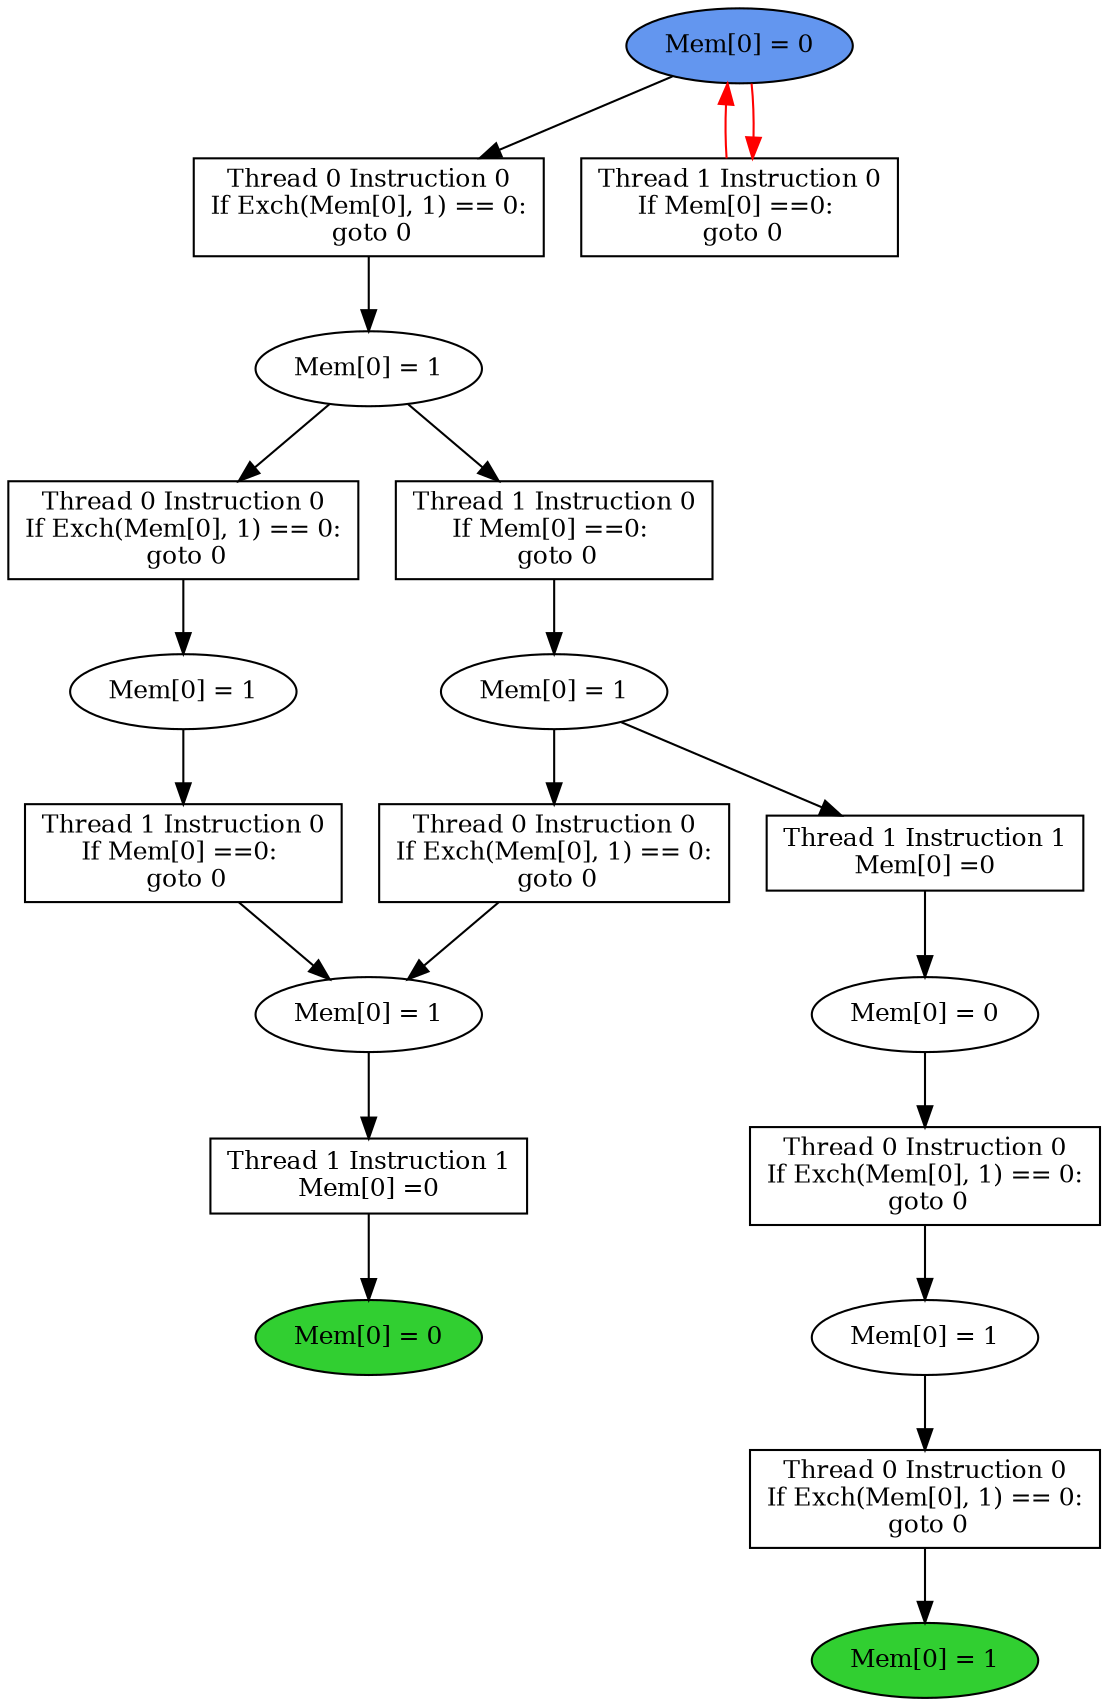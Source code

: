 digraph "graph" {
graph [fontsize=12]
node [fontsize=12]
edge [fontsize=12]
rankdir=TB;
"N15" -> "N14" [uuid = "<A0, END0>", color = "#000000", fontcolor = "#ffffff", style = "solid", label = "", dir = "forward", weight = "1"]
"N13" -> "N12" [uuid = "<A1, S5>", color = "#000000", fontcolor = "#ffffff", style = "solid", label = "", dir = "forward", weight = "1"]
"N9" -> "N8" [uuid = "<A2, END1>", color = "#000000", fontcolor = "#ffffff", style = "solid", label = "", dir = "forward", weight = "1"]
"N24" -> "N23" [uuid = "<A3, S4>", color = "#000000", fontcolor = "#ffffff", style = "solid", label = "", dir = "forward", weight = "1"]
"N11" -> "N10" [uuid = "<A4, S3>", color = "#000000", fontcolor = "#ffffff", style = "solid", label = "", dir = "forward", weight = "1"]
"N20" -> "N16" [uuid = "<A5, S2>", color = "#000000", fontcolor = "#ffffff", style = "solid", label = "", dir = "forward", weight = "1"]
"N19" -> "N18" [uuid = "<A6, S1>", color = "#000000", fontcolor = "#ffffff", style = "solid", label = "", dir = "forward", weight = "1"]
"N17" -> "N16" [uuid = "<A7, S2>", color = "#000000", fontcolor = "#ffffff", style = "solid", label = "", dir = "forward", weight = "1"]
"N22" -> "N21" [uuid = "<A8, S0>", color = "#000000", fontcolor = "#ffffff", style = "solid", label = "", dir = "forward", weight = "1"]
"N29" -> "N28" [uuid = "<A9, START$0>", color = "#ff0000", fontcolor = "#ffffff", style = "solid", label = "", dir = "back", weight = "1"]
"N16" -> "N15" [uuid = "<A0, S2>", color = "#000000", fontcolor = "#ffffff", style = "solid", label = "", dir = "forward", weight = "1"]
"N21" -> "N13" [uuid = "<A1, S0>", color = "#000000", fontcolor = "#ffffff", style = "solid", label = "", dir = "forward", weight = "1"]
"N10" -> "N9" [uuid = "<A2, S3>", color = "#000000", fontcolor = "#ffffff", style = "solid", label = "", dir = "forward", weight = "1"]
"N29" -> "N24" [uuid = "<A3, START$0>", color = "#000000", fontcolor = "#ffffff", style = "solid", label = "", dir = "forward", weight = "1"]
"N12" -> "N11" [uuid = "<A4, S5>", color = "#000000", fontcolor = "#ffffff", style = "solid", label = "", dir = "forward", weight = "1"]
"N21" -> "N20" [uuid = "<A5, S0>", color = "#000000", fontcolor = "#ffffff", style = "solid", label = "", dir = "forward", weight = "1"]
"N23" -> "N19" [uuid = "<A6, S4>", color = "#000000", fontcolor = "#ffffff", style = "solid", label = "", dir = "forward", weight = "1"]
"N18" -> "N17" [uuid = "<A7, S1>", color = "#000000", fontcolor = "#ffffff", style = "solid", label = "", dir = "forward", weight = "1"]
"N23" -> "N22" [uuid = "<A8, S4>", color = "#000000", fontcolor = "#ffffff", style = "solid", label = "", dir = "forward", weight = "1"]
"N29" -> "N28" [uuid = "<A9, START$0>", color = "#ff0000", fontcolor = "#ffffff", style = "solid", label = "", dir = "forward", weight = "1"]
"N8" [uuid="END1", label="Mem[0] = 1", fillcolor = "#31cf31", fontcolor = "#000000", shape = "ellipse", style = "filled, solid"]
"N9" [uuid="A2", label="Thread 0 Instruction 0
If Exch(Mem[0], 1) == 0:
 goto 0", fillcolor = "#ffffff", fontcolor = "#000000", shape = "box", style = "filled, solid"]
"N10" [uuid="S3", label="Mem[0] = 1", fillcolor = "#ffffff", fontcolor = "#000000", shape = "ellipse", style = "filled, solid"]
"N11" [uuid="A4", label="Thread 0 Instruction 0
If Exch(Mem[0], 1) == 0:
 goto 0", fillcolor = "#ffffff", fontcolor = "#000000", shape = "box", style = "filled, solid"]
"N12" [uuid="S5", label="Mem[0] = 0", fillcolor = "#ffffff", fontcolor = "#000000", shape = "ellipse", style = "filled, solid"]
"N13" [uuid="A1", label="Thread 1 Instruction 1
Mem[0] =0", fillcolor = "#ffffff", fontcolor = "#000000", shape = "box", style = "filled, solid"]
"N14" [uuid="END0", label="Mem[0] = 0", fillcolor = "#31cf31", fontcolor = "#000000", shape = "ellipse", style = "filled, solid"]
"N15" [uuid="A0", label="Thread 1 Instruction 1
Mem[0] =0", fillcolor = "#ffffff", fontcolor = "#000000", shape = "box", style = "filled, solid"]
"N16" [uuid="S2", label="Mem[0] = 1", fillcolor = "#ffffff", fontcolor = "#000000", shape = "ellipse", style = "filled, solid"]
"N17" [uuid="A7", label="Thread 1 Instruction 0
If Mem[0] ==0: 
 goto 0", fillcolor = "#ffffff", fontcolor = "#000000", shape = "box", style = "filled, solid"]
"N18" [uuid="S1", label="Mem[0] = 1", fillcolor = "#ffffff", fontcolor = "#000000", shape = "ellipse", style = "filled, solid"]
"N19" [uuid="A6", label="Thread 0 Instruction 0
If Exch(Mem[0], 1) == 0:
 goto 0", fillcolor = "#ffffff", fontcolor = "#000000", shape = "box", style = "filled, solid"]
"N20" [uuid="A5", label="Thread 0 Instruction 0
If Exch(Mem[0], 1) == 0:
 goto 0", fillcolor = "#ffffff", fontcolor = "#000000", shape = "box", style = "filled, solid"]
"N21" [uuid="S0", label="Mem[0] = 1", fillcolor = "#ffffff", fontcolor = "#000000", shape = "ellipse", style = "filled, solid"]
"N22" [uuid="A8", label="Thread 1 Instruction 0
If Mem[0] ==0: 
 goto 0", fillcolor = "#ffffff", fontcolor = "#000000", shape = "box", style = "filled, solid"]
"N23" [uuid="S4", label="Mem[0] = 1", fillcolor = "#ffffff", fontcolor = "#000000", shape = "ellipse", style = "filled, solid"]
"N24" [uuid="A3", label="Thread 0 Instruction 0
If Exch(Mem[0], 1) == 0:
 goto 0", fillcolor = "#ffffff", fontcolor = "#000000", shape = "box", style = "filled, solid"]
"N28" [uuid="A9", label="Thread 1 Instruction 0
If Mem[0] ==0: 
 goto 0", fillcolor = "#ffffff", fontcolor = "#000000", shape = "box", style = "filled, solid"]
"N29" [uuid="START$0", label="Mem[0] = 0", fillcolor = "#6396ef", fontcolor = "#000000", shape = "ellipse", style = "filled, solid"]
}